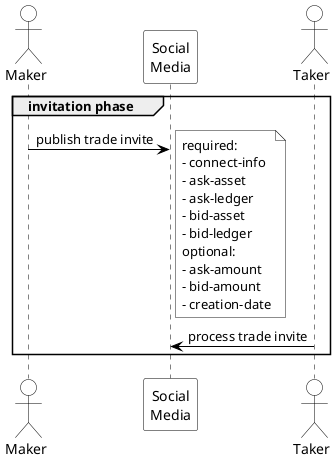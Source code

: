 ' DIAGRAM #########################################
' Invitation phase messaging
' #################################################
@startuml
' #################################################
' SETTINGS: color settings of diagram
' #################################################
skinparam sequence {
	BorderColor black
	ArrowColor black
	ActorBorderColor black
	LifeLineBorderColor black
	LifeLineBackgroundColor white
	
	ParticipantBorderColor black
	ParticipantBackgroundColor white
	ParticipantFontColor black
	
	ActorBackgroundColor white
	ActorFontColor black
}
' #################################################
' ACTORS
' #################################################
actor Maker as M
participant "Social\nMedia" as I
actor Taker as T

' allow parallelism
!pragma teoz true

' #################################################
' DIAGRAM
' #################################################
group invitation phase
    M->I: publish trade invite
    note right #white
            required:
            - connect-info
            - ask-asset
            - ask-ledger
            - bid-asset
            - bid-ledger
            optional:
            - ask-amount
            - bid-amount
            - creation-date
        end note
    T->I: process trade invite
end

@enduml
